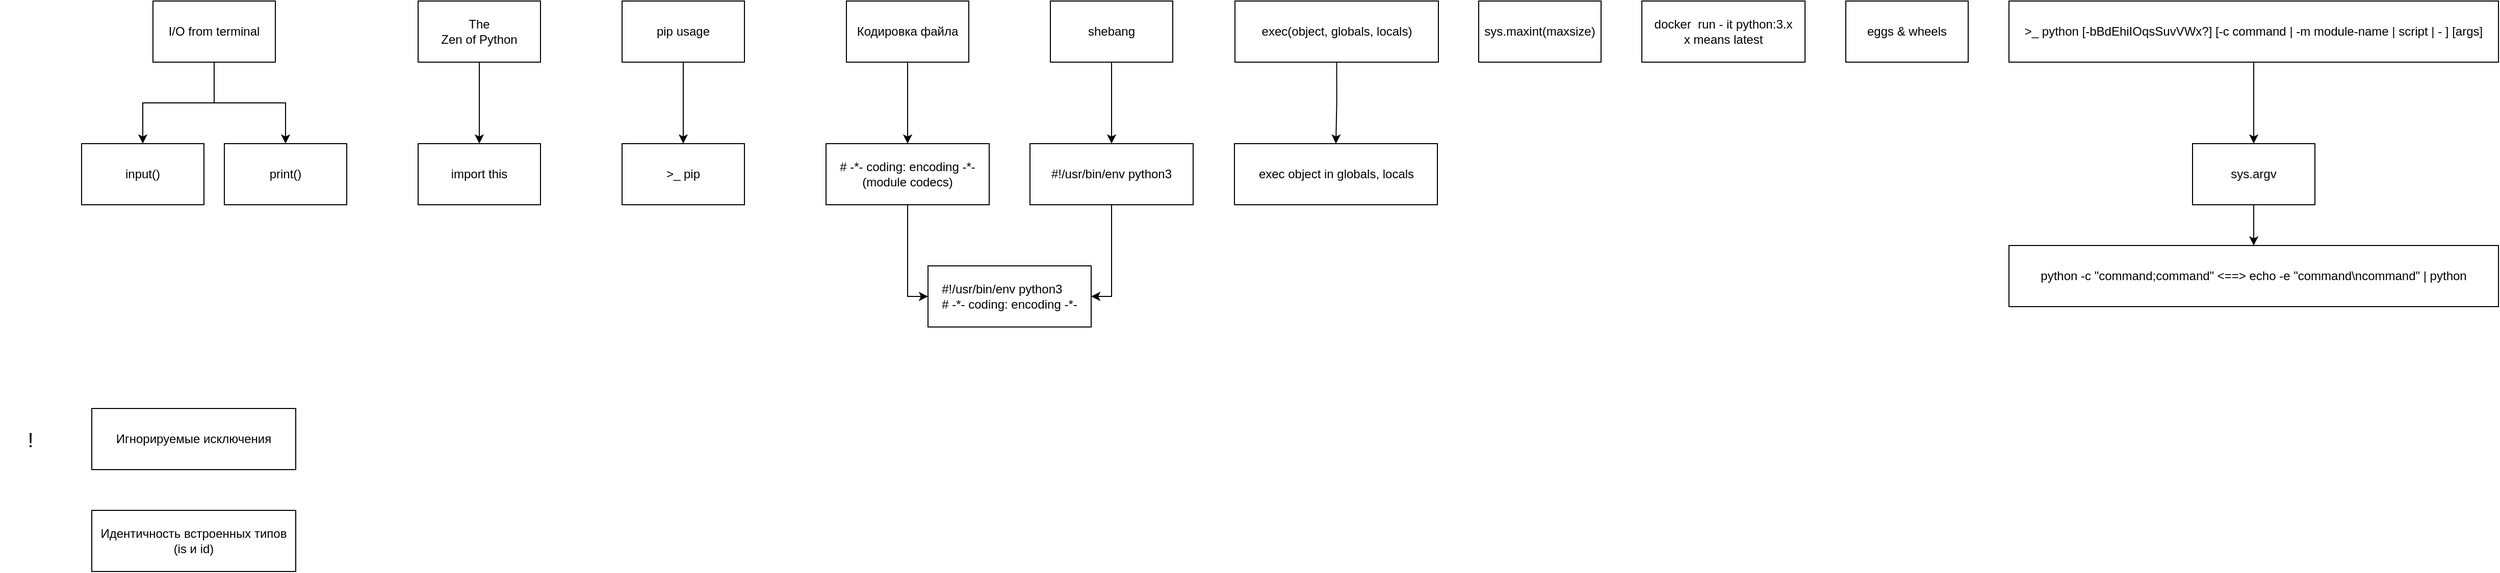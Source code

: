 <mxfile version="17.3.0" type="github">
  <diagram id="f7igN_PYlKPxjjrSWDxX" name="Page-1">
    <mxGraphModel dx="1298" dy="893" grid="1" gridSize="10" guides="1" tooltips="1" connect="1" arrows="1" fold="1" page="1" pageScale="1" pageWidth="827" pageHeight="1169" math="0" shadow="0">
      <root>
        <mxCell id="0" />
        <mxCell id="1" parent="0" />
        <mxCell id="fjqLG9jufIr7hQlXoKtr-2" style="edgeStyle=orthogonalEdgeStyle;rounded=0;orthogonalLoop=1;jettySize=auto;html=1;exitX=0.5;exitY=1;exitDx=0;exitDy=0;entryX=0.5;entryY=0;entryDx=0;entryDy=0;" edge="1" parent="1" source="402RmO6OI47TIIfogovb-1" target="fjqLG9jufIr7hQlXoKtr-1">
          <mxGeometry relative="1" as="geometry" />
        </mxCell>
        <mxCell id="fjqLG9jufIr7hQlXoKtr-4" style="edgeStyle=orthogonalEdgeStyle;rounded=0;orthogonalLoop=1;jettySize=auto;html=1;exitX=0.5;exitY=1;exitDx=0;exitDy=0;" edge="1" parent="1" source="402RmO6OI47TIIfogovb-1" target="fjqLG9jufIr7hQlXoKtr-3">
          <mxGeometry relative="1" as="geometry" />
        </mxCell>
        <mxCell id="402RmO6OI47TIIfogovb-1" value="I/O from terminal" style="rounded=0;whiteSpace=wrap;html=1;" parent="1" vertex="1">
          <mxGeometry x="180" y="180" width="120" height="60" as="geometry" />
        </mxCell>
        <mxCell id="fjqLG9jufIr7hQlXoKtr-1" value="input()" style="whiteSpace=wrap;html=1;" vertex="1" parent="1">
          <mxGeometry x="110" y="320" width="120" height="60" as="geometry" />
        </mxCell>
        <mxCell id="fjqLG9jufIr7hQlXoKtr-3" value="print()" style="whiteSpace=wrap;html=1;" vertex="1" parent="1">
          <mxGeometry x="250" y="320" width="120" height="60" as="geometry" />
        </mxCell>
        <mxCell id="fjqLG9jufIr7hQlXoKtr-7" style="edgeStyle=orthogonalEdgeStyle;rounded=0;orthogonalLoop=1;jettySize=auto;html=1;exitX=0.5;exitY=1;exitDx=0;exitDy=0;entryX=0.5;entryY=0;entryDx=0;entryDy=0;" edge="1" parent="1" source="fjqLG9jufIr7hQlXoKtr-5" target="fjqLG9jufIr7hQlXoKtr-6">
          <mxGeometry relative="1" as="geometry" />
        </mxCell>
        <mxCell id="fjqLG9jufIr7hQlXoKtr-5" value="The &lt;br&gt;Zen of Python" style="whiteSpace=wrap;html=1;" vertex="1" parent="1">
          <mxGeometry x="440" y="180" width="120" height="60" as="geometry" />
        </mxCell>
        <mxCell id="fjqLG9jufIr7hQlXoKtr-6" value="import this" style="whiteSpace=wrap;html=1;" vertex="1" parent="1">
          <mxGeometry x="440" y="320" width="120" height="60" as="geometry" />
        </mxCell>
        <mxCell id="fjqLG9jufIr7hQlXoKtr-10" style="edgeStyle=orthogonalEdgeStyle;rounded=0;orthogonalLoop=1;jettySize=auto;html=1;exitX=0.5;exitY=1;exitDx=0;exitDy=0;" edge="1" parent="1" source="fjqLG9jufIr7hQlXoKtr-8" target="fjqLG9jufIr7hQlXoKtr-9">
          <mxGeometry relative="1" as="geometry" />
        </mxCell>
        <mxCell id="fjqLG9jufIr7hQlXoKtr-8" value="pip usage" style="whiteSpace=wrap;html=1;" vertex="1" parent="1">
          <mxGeometry x="640" y="180" width="120" height="60" as="geometry" />
        </mxCell>
        <mxCell id="fjqLG9jufIr7hQlXoKtr-9" value="&amp;gt;_ pip" style="whiteSpace=wrap;html=1;" vertex="1" parent="1">
          <mxGeometry x="640" y="320" width="120" height="60" as="geometry" />
        </mxCell>
        <mxCell id="fjqLG9jufIr7hQlXoKtr-13" style="edgeStyle=orthogonalEdgeStyle;rounded=0;orthogonalLoop=1;jettySize=auto;html=1;exitX=0.5;exitY=1;exitDx=0;exitDy=0;entryX=0.5;entryY=0;entryDx=0;entryDy=0;" edge="1" parent="1" source="fjqLG9jufIr7hQlXoKtr-11" target="fjqLG9jufIr7hQlXoKtr-12">
          <mxGeometry relative="1" as="geometry" />
        </mxCell>
        <mxCell id="fjqLG9jufIr7hQlXoKtr-11" value="Кодировка файла" style="whiteSpace=wrap;html=1;" vertex="1" parent="1">
          <mxGeometry x="860" y="180" width="120" height="60" as="geometry" />
        </mxCell>
        <mxCell id="fjqLG9jufIr7hQlXoKtr-20" style="edgeStyle=orthogonalEdgeStyle;rounded=0;orthogonalLoop=1;jettySize=auto;html=1;exitX=0.5;exitY=1;exitDx=0;exitDy=0;entryX=0;entryY=0.5;entryDx=0;entryDy=0;" edge="1" parent="1" source="fjqLG9jufIr7hQlXoKtr-12" target="fjqLG9jufIr7hQlXoKtr-17">
          <mxGeometry relative="1" as="geometry" />
        </mxCell>
        <mxCell id="fjqLG9jufIr7hQlXoKtr-12" value="# -*- coding: encoding -*-&lt;br&gt;(module codecs)" style="whiteSpace=wrap;html=1;" vertex="1" parent="1">
          <mxGeometry x="840" y="320" width="160" height="60" as="geometry" />
        </mxCell>
        <mxCell id="fjqLG9jufIr7hQlXoKtr-16" style="edgeStyle=orthogonalEdgeStyle;rounded=0;orthogonalLoop=1;jettySize=auto;html=1;exitX=0.5;exitY=1;exitDx=0;exitDy=0;entryX=0.5;entryY=0;entryDx=0;entryDy=0;" edge="1" parent="1" source="fjqLG9jufIr7hQlXoKtr-14" target="fjqLG9jufIr7hQlXoKtr-15">
          <mxGeometry relative="1" as="geometry" />
        </mxCell>
        <mxCell id="fjqLG9jufIr7hQlXoKtr-14" value="shebang" style="whiteSpace=wrap;html=1;" vertex="1" parent="1">
          <mxGeometry x="1060" y="180" width="120" height="60" as="geometry" />
        </mxCell>
        <mxCell id="fjqLG9jufIr7hQlXoKtr-19" style="edgeStyle=orthogonalEdgeStyle;rounded=0;orthogonalLoop=1;jettySize=auto;html=1;exitX=0.5;exitY=1;exitDx=0;exitDy=0;entryX=1;entryY=0.5;entryDx=0;entryDy=0;" edge="1" parent="1" source="fjqLG9jufIr7hQlXoKtr-15" target="fjqLG9jufIr7hQlXoKtr-17">
          <mxGeometry relative="1" as="geometry" />
        </mxCell>
        <mxCell id="fjqLG9jufIr7hQlXoKtr-15" value="#!/usr/bin/env python3" style="whiteSpace=wrap;html=1;" vertex="1" parent="1">
          <mxGeometry x="1040" y="320" width="160" height="60" as="geometry" />
        </mxCell>
        <mxCell id="fjqLG9jufIr7hQlXoKtr-17" value="&lt;div style=&quot;text-align: left&quot;&gt;#!/usr/bin/env python3&lt;/div&gt;&lt;div style=&quot;text-align: left&quot;&gt;# -*- coding: encoding -*-&lt;/div&gt;" style="whiteSpace=wrap;html=1;" vertex="1" parent="1">
          <mxGeometry x="940" y="440" width="160" height="60" as="geometry" />
        </mxCell>
        <mxCell id="fjqLG9jufIr7hQlXoKtr-23" style="edgeStyle=orthogonalEdgeStyle;rounded=0;orthogonalLoop=1;jettySize=auto;html=1;exitX=0.5;exitY=1;exitDx=0;exitDy=0;entryX=0.5;entryY=0;entryDx=0;entryDy=0;" edge="1" parent="1" source="fjqLG9jufIr7hQlXoKtr-21" target="fjqLG9jufIr7hQlXoKtr-22">
          <mxGeometry relative="1" as="geometry" />
        </mxCell>
        <mxCell id="fjqLG9jufIr7hQlXoKtr-21" value="exec(object, globals, locals)" style="whiteSpace=wrap;html=1;" vertex="1" parent="1">
          <mxGeometry x="1241" y="180" width="199.5" height="60" as="geometry" />
        </mxCell>
        <mxCell id="fjqLG9jufIr7hQlXoKtr-22" value="exec object in globals, locals" style="whiteSpace=wrap;html=1;" vertex="1" parent="1">
          <mxGeometry x="1240.5" y="320" width="199" height="60" as="geometry" />
        </mxCell>
        <mxCell id="fjqLG9jufIr7hQlXoKtr-24" value="Игнорируемые исключения" style="whiteSpace=wrap;html=1;" vertex="1" parent="1">
          <mxGeometry x="120" y="580" width="200" height="60" as="geometry" />
        </mxCell>
        <mxCell id="fjqLG9jufIr7hQlXoKtr-25" value="&lt;font style=&quot;font-size: 20px&quot;&gt;!&lt;/font&gt;" style="text;html=1;strokeColor=none;fillColor=none;align=center;verticalAlign=middle;whiteSpace=wrap;rounded=0;" vertex="1" parent="1">
          <mxGeometry x="30" y="595" width="60" height="30" as="geometry" />
        </mxCell>
        <mxCell id="fjqLG9jufIr7hQlXoKtr-26" value="sys.maxint(maxsize)" style="whiteSpace=wrap;html=1;fontSize=12;fontStyle=0" vertex="1" parent="1">
          <mxGeometry x="1480" y="180" width="120" height="60" as="geometry" />
        </mxCell>
        <mxCell id="fjqLG9jufIr7hQlXoKtr-27" value="Идентичность встроенных типов (is и id)" style="whiteSpace=wrap;html=1;fontSize=12;" vertex="1" parent="1">
          <mxGeometry x="120" y="680" width="200" height="60" as="geometry" />
        </mxCell>
        <mxCell id="fjqLG9jufIr7hQlXoKtr-28" value="docker &amp;nbsp;run - it python:3.x&lt;br&gt;x means latest" style="whiteSpace=wrap;html=1;fontSize=12;" vertex="1" parent="1">
          <mxGeometry x="1640" y="180" width="160" height="60" as="geometry" />
        </mxCell>
        <mxCell id="fjqLG9jufIr7hQlXoKtr-29" value="eggs &amp;amp; wheels" style="whiteSpace=wrap;html=1;fontSize=12;" vertex="1" parent="1">
          <mxGeometry x="1840" y="180" width="120" height="60" as="geometry" />
        </mxCell>
        <mxCell id="fjqLG9jufIr7hQlXoKtr-33" style="edgeStyle=orthogonalEdgeStyle;rounded=0;orthogonalLoop=1;jettySize=auto;html=1;exitX=0.5;exitY=1;exitDx=0;exitDy=0;entryX=0.5;entryY=0;entryDx=0;entryDy=0;fontSize=12;" edge="1" parent="1" source="fjqLG9jufIr7hQlXoKtr-30" target="fjqLG9jufIr7hQlXoKtr-32">
          <mxGeometry relative="1" as="geometry" />
        </mxCell>
        <mxCell id="fjqLG9jufIr7hQlXoKtr-30" value="&amp;gt;_&amp;nbsp;python [-bBdEhiIOqsSuvVWx?] [-c command | -m module-name | script | - ] [args]" style="whiteSpace=wrap;html=1;fontSize=12;" vertex="1" parent="1">
          <mxGeometry x="2000" y="180" width="480" height="60" as="geometry" />
        </mxCell>
        <mxCell id="fjqLG9jufIr7hQlXoKtr-35" style="edgeStyle=orthogonalEdgeStyle;rounded=0;orthogonalLoop=1;jettySize=auto;html=1;exitX=0.5;exitY=1;exitDx=0;exitDy=0;entryX=0.5;entryY=0;entryDx=0;entryDy=0;fontSize=12;" edge="1" parent="1" source="fjqLG9jufIr7hQlXoKtr-32" target="fjqLG9jufIr7hQlXoKtr-34">
          <mxGeometry relative="1" as="geometry" />
        </mxCell>
        <mxCell id="fjqLG9jufIr7hQlXoKtr-32" value="sys.argv" style="whiteSpace=wrap;html=1;fontSize=12;" vertex="1" parent="1">
          <mxGeometry x="2180" y="320" width="120" height="60" as="geometry" />
        </mxCell>
        <mxCell id="fjqLG9jufIr7hQlXoKtr-34" value="python -c &quot;command;command&quot; &amp;lt;==&amp;gt; echo -e &quot;command\ncommand&quot; | python" style="whiteSpace=wrap;html=1;fontSize=12;" vertex="1" parent="1">
          <mxGeometry x="2000" y="420" width="480" height="60" as="geometry" />
        </mxCell>
      </root>
    </mxGraphModel>
  </diagram>
</mxfile>
